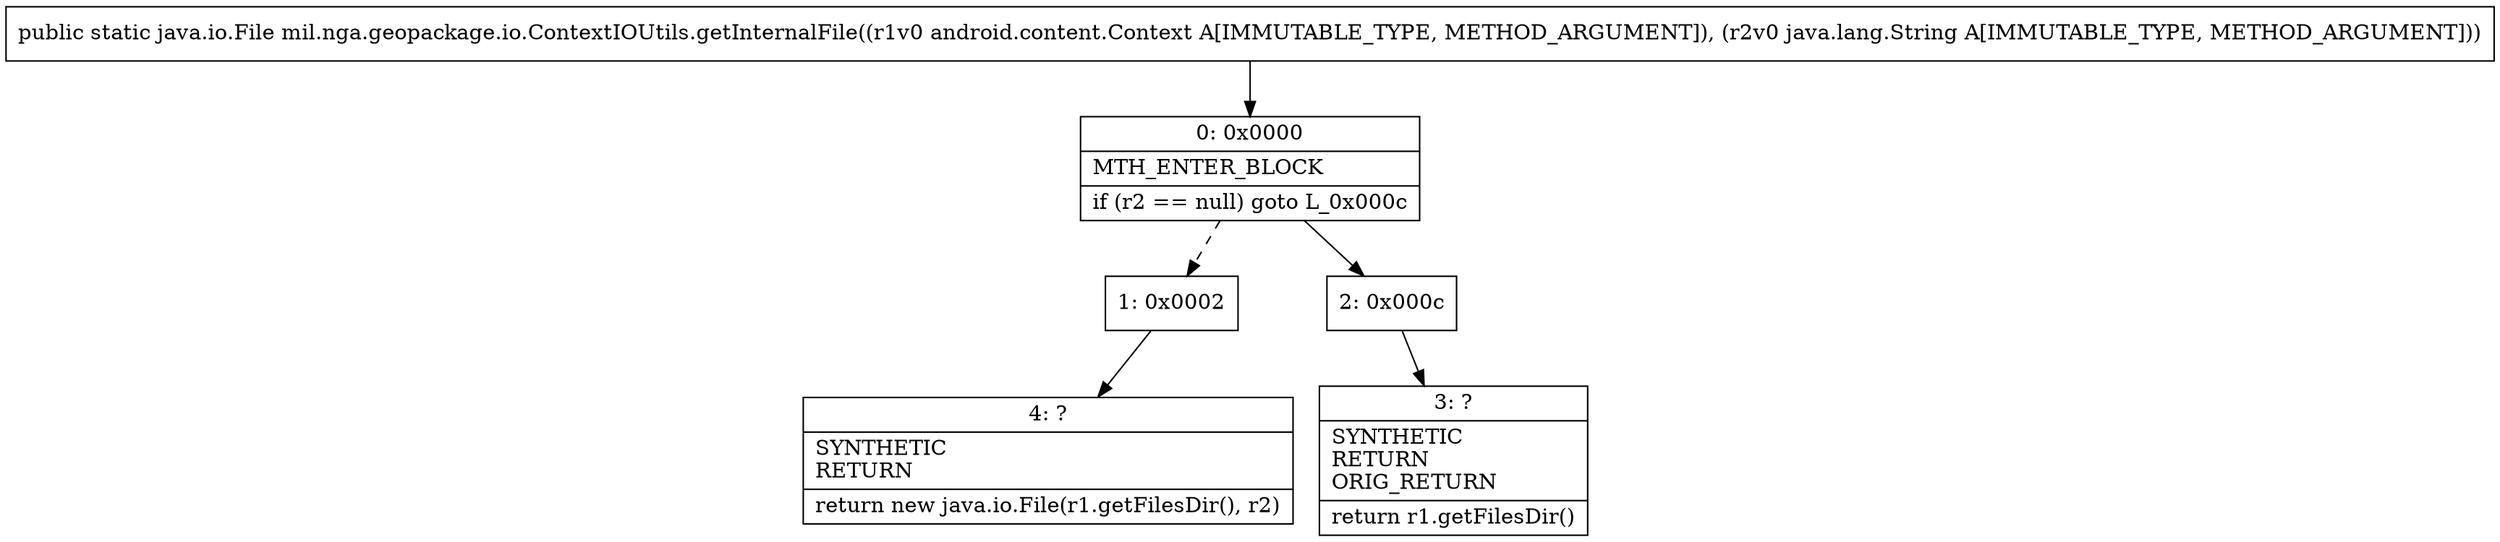 digraph "CFG formil.nga.geopackage.io.ContextIOUtils.getInternalFile(Landroid\/content\/Context;Ljava\/lang\/String;)Ljava\/io\/File;" {
Node_0 [shape=record,label="{0\:\ 0x0000|MTH_ENTER_BLOCK\l|if (r2 == null) goto L_0x000c\l}"];
Node_1 [shape=record,label="{1\:\ 0x0002}"];
Node_2 [shape=record,label="{2\:\ 0x000c}"];
Node_3 [shape=record,label="{3\:\ ?|SYNTHETIC\lRETURN\lORIG_RETURN\l|return r1.getFilesDir()\l}"];
Node_4 [shape=record,label="{4\:\ ?|SYNTHETIC\lRETURN\l|return new java.io.File(r1.getFilesDir(), r2)\l}"];
MethodNode[shape=record,label="{public static java.io.File mil.nga.geopackage.io.ContextIOUtils.getInternalFile((r1v0 android.content.Context A[IMMUTABLE_TYPE, METHOD_ARGUMENT]), (r2v0 java.lang.String A[IMMUTABLE_TYPE, METHOD_ARGUMENT])) }"];
MethodNode -> Node_0;
Node_0 -> Node_1[style=dashed];
Node_0 -> Node_2;
Node_1 -> Node_4;
Node_2 -> Node_3;
}

